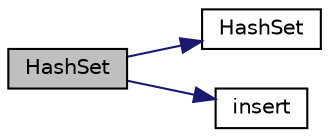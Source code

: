 digraph "HashSet"
{
  bgcolor="transparent";
  edge [fontname="Helvetica",fontsize="10",labelfontname="Helvetica",labelfontsize="10"];
  node [fontname="Helvetica",fontsize="10",shape=record];
  rankdir="LR";
  Node1 [label="HashSet",height=0.2,width=0.4,color="black", fillcolor="grey75", style="filled", fontcolor="black"];
  Node1 -> Node2 [color="midnightblue",fontsize="10",style="solid",fontname="Helvetica"];
  Node2 [label="HashSet",height=0.2,width=0.4,color="black",URL="$a00982.html#ab0ce0d67f107357cb5a0fb61d2a37947",tooltip="Construct given initial size. "];
  Node1 -> Node3 [color="midnightblue",fontsize="10",style="solid",fontname="Helvetica"];
  Node3 [label="insert",height=0.2,width=0.4,color="black",URL="$a00982.html#a49f0753d9652681fc3a81f59951a0ad7",tooltip="Insert a new entry. "];
}
